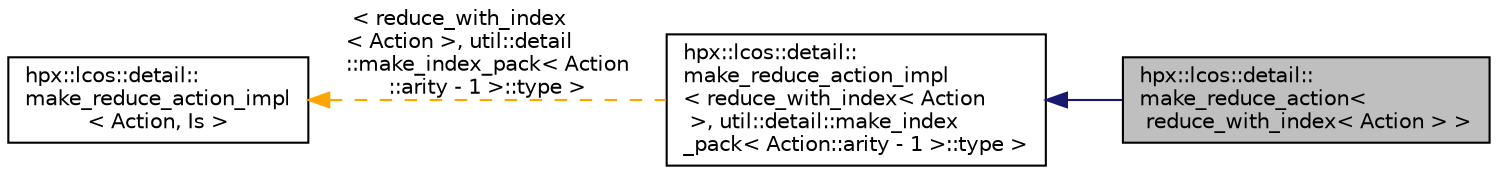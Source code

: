 digraph "hpx::lcos::detail::make_reduce_action&lt; reduce_with_index&lt; Action &gt; &gt;"
{
  edge [fontname="Helvetica",fontsize="10",labelfontname="Helvetica",labelfontsize="10"];
  node [fontname="Helvetica",fontsize="10",shape=record];
  rankdir="LR";
  Node3 [label="hpx::lcos::detail::\lmake_reduce_action\<\l reduce_with_index\< Action \> \>",height=0.2,width=0.4,color="black", fillcolor="grey75", style="filled", fontcolor="black"];
  Node4 -> Node3 [dir="back",color="midnightblue",fontsize="10",style="solid",fontname="Helvetica"];
  Node4 [label="hpx::lcos::detail::\lmake_reduce_action_impl\l\< reduce_with_index\< Action\l \>, util::detail::make_index\l_pack\< Action::arity - 1 \>::type \>",height=0.2,width=0.4,color="black", fillcolor="white", style="filled",URL="$dd/d38/structhpx_1_1lcos_1_1detail_1_1make__reduce__action__impl.html"];
  Node5 -> Node4 [dir="back",color="orange",fontsize="10",style="dashed",label=" \< reduce_with_index\l\< Action \>, util::detail\l::make_index_pack\< Action\l::arity - 1 \>::type \>" ,fontname="Helvetica"];
  Node5 [label="hpx::lcos::detail::\lmake_reduce_action_impl\l\< Action, Is \>",height=0.2,width=0.4,color="black", fillcolor="white", style="filled",URL="$dd/d38/structhpx_1_1lcos_1_1detail_1_1make__reduce__action__impl.html"];
}
